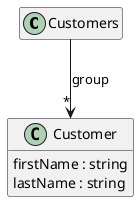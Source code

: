 @startuml
hide <<Method>> circle
hide <<Response>> circle
hide <<Parameter>> circle
hide empty methods
hide empty fields
set namespaceSeparator none

class "Customers" {
}

class "Customer" {
  firstName : string
  lastName : string
}

"Customers" --> "*" "Customer"  :  "group"

@enduml